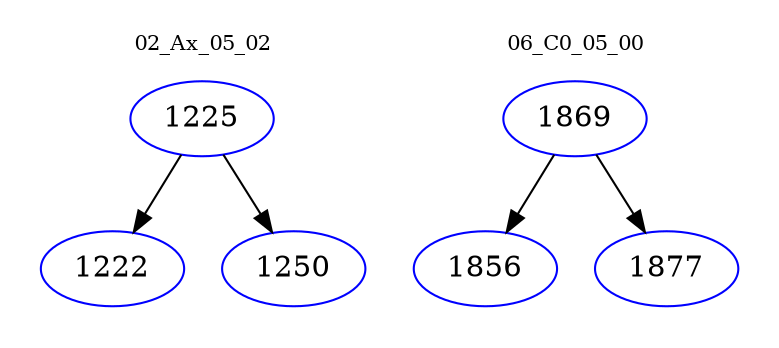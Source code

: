 digraph{
subgraph cluster_0 {
color = white
label = "02_Ax_05_02";
fontsize=10;
T0_1225 [label="1225", color="blue"]
T0_1225 -> T0_1222 [color="black"]
T0_1222 [label="1222", color="blue"]
T0_1225 -> T0_1250 [color="black"]
T0_1250 [label="1250", color="blue"]
}
subgraph cluster_1 {
color = white
label = "06_C0_05_00";
fontsize=10;
T1_1869 [label="1869", color="blue"]
T1_1869 -> T1_1856 [color="black"]
T1_1856 [label="1856", color="blue"]
T1_1869 -> T1_1877 [color="black"]
T1_1877 [label="1877", color="blue"]
}
}
